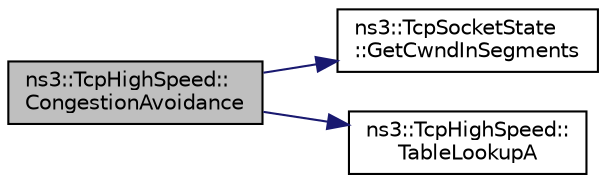 digraph "ns3::TcpHighSpeed::CongestionAvoidance"
{
  edge [fontname="Helvetica",fontsize="10",labelfontname="Helvetica",labelfontsize="10"];
  node [fontname="Helvetica",fontsize="10",shape=record];
  rankdir="LR";
  Node1 [label="ns3::TcpHighSpeed::\lCongestionAvoidance",height=0.2,width=0.4,color="black", fillcolor="grey75", style="filled", fontcolor="black"];
  Node1 -> Node2 [color="midnightblue",fontsize="10",style="solid"];
  Node2 [label="ns3::TcpSocketState\l::GetCwndInSegments",height=0.2,width=0.4,color="black", fillcolor="white", style="filled",URL="$dd/db9/classns3_1_1TcpSocketState.html#ab6dfe309ca53fd3207dcafede75ad12d",tooltip="Get cwnd in segments rather than bytes. "];
  Node1 -> Node3 [color="midnightblue",fontsize="10",style="solid"];
  Node3 [label="ns3::TcpHighSpeed::\lTableLookupA",height=0.2,width=0.4,color="black", fillcolor="white", style="filled",URL="$d8/d6f/classns3_1_1TcpHighSpeed.html#a32dac394d020a4a25e4948e0f1104840",tooltip="Lookup table for the coefficient a (from RFC 3649) "];
}

